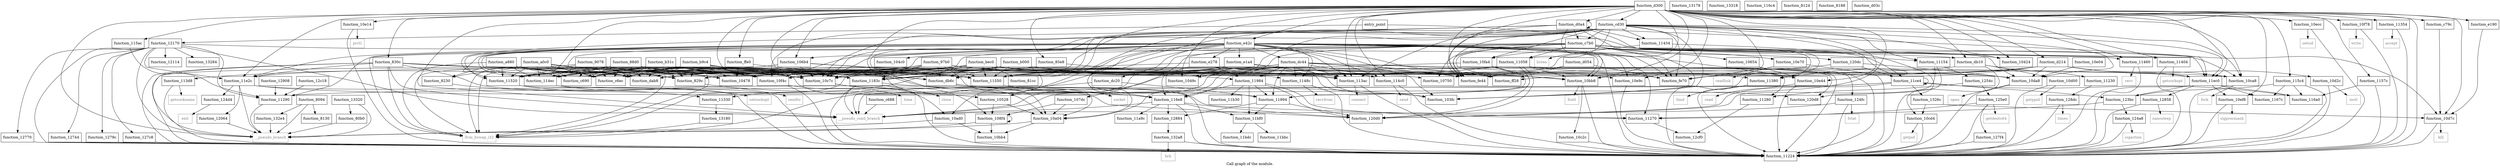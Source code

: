 digraph "Call graph of the module." {
  label="Call graph of the module.";
  node [shape=record];

  Node_function_db6c [label="{function_db6c}"];
  Node_function_10e14 [label="{function_10e14}"];
  Node_function_10e44 [label="{function_10e44}"];
  Node_function_dc20 [label="{function_dc20}"];
  Node_function_dc44 [label="{function_dc44}"];
  Node_function_10424 [label="{function_10424}"];
  Node_function_10e70 [label="{function_10e70}"];
  Node_function_10e9c [label="{function_10e9c}"];
  Node_function_e190 [label="{function_e190}"];
  Node_function_10c2c [label="{function_10c2c}"];
  Node_function_e1a4 [label="{function_e1a4}"];
  Node_function_10d2c [label="{function_10d2c}"];
  Node_function_10478 [label="{function_10478}"];
  Node_function_10c7c [label="{function_10c7c}"];
  Node_function_10ecc [label="{function_10ecc}"];
  Node_function_106b4 [label="{function_106b4}"];
  Node_function_db10 [label="{function_db10}"];
  Node_function_10750 [label="{function_10750}"];
  Node_function_11380 [label="{function_11380}"];
  Node_function_dab8 [label="{function_dab8}"];
  Node_function_e278 [label="{function_e278}"];
  Node_function_10ef8 [label="{function_10ef8}"];
  Node_function_e42c [label="{function_e42c}"];
  Node_function_107dc [label="{function_107dc}"];
  Node_function_fe44 [label="{function_fe44}"];
  Node_function_113ac [label="{function_113ac}"];
  Node_function_1049c [label="{function_1049c}"];
  Node_function_10ca8 [label="{function_10ca8}"];
  Node_function_10f4c [label="{function_10f4c}"];
  Node_function_113d8 [label="{function_113d8}"];
  Node_function_104c0 [label="{function_104c0}"];
  Node_function_10f78 [label="{function_10f78}"];
  Node_function_108f4 [label="{function_108f4}"];
  Node_function_10fa4 [label="{function_10fa4}"];
  Node_function_11058 [label="{function_11058}"];
  Node_function_10a04 [label="{function_10a04}"];
  Node_function_11154 [label="{function_11154}"];
  Node_function_11330 [label="{function_11330}"];
  Node_function_10d7c [label="{function_10d7c}"];
  Node_function_fe70 [label="{function_fe70}"];
  Node_function_ff28 [label="{function_ff28}"];
  Node_function_10528 [label="{function_10528}"];
  Node_function_10cd4 [label="{function_10cd4}"];
  Node_function_11224 [label="{function_11224}"];
  Node_function_10ad0 [label="{function_10ad0}"];
  Node_function_11230 [label="{function_11230}"];
  Node_function_10bb4 [label="{function_10bb4}"];
  Node_function_11270 [label="{function_11270}"];
  Node_function_10bb8 [label="{function_10bb8}"];
  Node_function_11280 [label="{function_11280}"];
  Node_function_10da8 [label="{function_10da8}"];
  Node_function_11354 [label="{function_11354}"];
  Node_function_10e04 [label="{function_10e04}"];
  Node_function_ffe0 [label="{function_ffe0}"];
  Node_function_103fc [label="{function_103fc}"];
  Node_function_10654 [label="{function_10654}"];
  Node_function_10d00 [label="{function_10d00}"];
  Node_function_11290 [label="{function_11290}"];
  Node_function_114ec [label="{function_114ec}"];
  Node_function_11520 [label="{function_11520}"];
  Node_function_11550 [label="{function_11550}"];
  Node_function_1157c [label="{function_1157c}"];
  Node_function_115ac [label="{function_115ac}"];
  Node_function_115c4 [label="{function_115c4}"];
  Node_function_11460 [label="{function_11460}"];
  Node_function_1148c [label="{function_1148c}"];
  Node_function_114c0 [label="{function_114c0}"];
  Node_function_120dc [label="{function_120dc}"];
  Node_function_12114 [label="{function_12114}"];
  Node_function_12170 [label="{function_12170}"];
  Node_function_123bc [label="{function_123bc}"];
  Node_function_124a8 [label="{function_124a8}"];
  Node_function_124d4 [label="{function_124d4}"];
  Node_function_124fc [label="{function_124fc}"];
  Node_function_1254c [label="{function_1254c}"];
  Node_function_125e0 [label="{function_125e0}"];
  Node_function_1279c [label="{function_1279c}"];
  Node_function_127c8 [label="{function_127c8}"];
  Node_function_127f4 [label="{function_127f4}"];
  Node_function_12858 [label="{function_12858}"];
  Node_function_12884 [label="{function_12884}"];
  Node_function_128dc [label="{function_128dc}"];
  Node_function_12908 [label="{function_12908}"];
  Node_function_12c18 [label="{function_12c18}"];
  Node_function_12cf0 [label="{function_12cf0}"];
  Node_function_13178 [label="{function_13178}"];
  Node_function_13180 [label="{function_13180}"];
  Node_function_1326c [label="{function_1326c}"];
  Node_function_13284 [label="{function_13284}"];
  Node_function_132a8 [label="{function_132a8}"];
  Node_function_132e4 [label="{function_132e4}"];
  Node_function_13318 [label="{function_13318}"];
  Node_function_13320 [label="{function_13320}"];
  Node_fcntl [color="gray50", fontcolor="gray50", label="{fcntl}"];
  Node_close [color="gray50", fontcolor="gray50", label="{close}"];
  Node_fork [color="gray50", fontcolor="gray50", label="{fork}"];
  Node_getpid [color="gray50", fontcolor="gray50", label="{getpid}"];
  Node_getppid [color="gray50", fontcolor="gray50", label="{getppid}"];
  Node_ioctl [color="gray50", fontcolor="gray50", label="{ioctl}"];
  Node_kill [color="gray50", fontcolor="gray50", label="{kill}"];
  Node_open [color="gray50", fontcolor="gray50", label="{open}"];
  Node_prctl [color="gray50", fontcolor="gray50", label="{prctl}"];
  Node_read [color="gray50", fontcolor="gray50", label="{read}"];
  Node_readlink [color="gray50", fontcolor="gray50", label="{readlink}"];
  Node_setsid [color="gray50", fontcolor="gray50", label="{setsid}"];
  Node_sigprocmask [color="gray50", fontcolor="gray50", label="{sigprocmask}"];
  Node_time [color="gray50", fontcolor="gray50", label="{time}"];
  Node_write [color="gray50", fontcolor="gray50", label="{write}"];
  Node_accept [color="gray50", fontcolor="gray50", label="{accept}"];
  Node_bind [color="gray50", fontcolor="gray50", label="{bind}"];
  Node_connect [color="gray50", fontcolor="gray50", label="{connect}"];
  Node_getsockname [color="gray50", fontcolor="gray50", label="{getsockname}"];
  Node_getsockopt [color="gray50", fontcolor="gray50", label="{getsockopt}"];
  Node_listen [color="gray50", fontcolor="gray50", label="{listen}"];
  Node_recv [color="gray50", fontcolor="gray50", label="{recv}"];
  Node_recvfrom [color="gray50", fontcolor="gray50", label="{recvfrom}"];
  Node_send [color="gray50", fontcolor="gray50", label="{send}"];
  Node_sendto [color="gray50", fontcolor="gray50", label="{sendto}"];
  Node_setsockopt [color="gray50", fontcolor="gray50", label="{setsockopt}"];
  Node_socket [color="gray50", fontcolor="gray50", label="{socket}"];
  Node_sigaction [color="gray50", fontcolor="gray50", label="{sigaction}"];
  Node_exit [color="gray50", fontcolor="gray50", label="{exit}"];
  Node_fstat [color="gray50", fontcolor="gray50", label="{fstat}"];
  Node_getdents64 [color="gray50", fontcolor="gray50", label="{getdents64}"];
  Node_nanosleep [color="gray50", fontcolor="gray50", label="{nanosleep}"];
  Node_times [color="gray50", fontcolor="gray50", label="{times}"];
  Node_brk [color="gray50", fontcolor="gray50", label="{brk}"];
  Node_llvm_bswap_i32 [color="gray50", fontcolor="gray50", label="{llvm_bswap_i32}"];
  Node_function_12770 [label="{function_12770}"];
  Node_function_11404 [label="{function_11404}"];
  Node_function_11434 [label="{function_11434}"];
  Node_function_1167c [label="{function_1167c}"];
  Node_function_116a0 [label="{function_116a0}"];
  Node_function_116c4 [label="{function_116c4}"];
  Node_function_116e8 [label="{function_116e8}"];
  Node_function_1183c [label="{function_1183c}"];
  Node_function_11894 [label="{function_11894}"];
  Node_function_11984 [label="{function_11984}"];
  Node_function_11a9c [label="{function_11a9c}"];
  Node_function_11b30 [label="{function_11b30}"];
  Node_function_11bbc [label="{function_11bbc}"];
  Node_function_11bdc [label="{function_11bdc}"];
  Node_function_11bf0 [label="{function_11bf0}"];
  Node_function_11ce4 [label="{function_11ce4}"];
  Node_function_11e2c [label="{function_11e2c}"];
  Node_function_11ec0 [label="{function_11ec0}"];
  Node_function_12064 [label="{function_12064}"];
  Node_function_120d0 [label="{function_120d0}"];
  Node_function_12744 [label="{function_12744}"];
  Node_function_120d8 [label="{function_120d8}"];
  Node___pseudo_branch [color="gray50", fontcolor="gray50", label="{__pseudo_branch}"];
  Node___pseudo_cond_branch [color="gray50", fontcolor="gray50", label="{__pseudo_cond_branch}"];
  Node_function_8094 [label="{function_8094}"];
  Node_function_80b0 [label="{function_80b0}"];
  Node_function_8124 [label="{function_8124}"];
  Node_function_8130 [label="{function_8130}"];
  Node_function_8188 [label="{function_8188}"];
  Node_entry_point [label="{entry_point}"];
  Node_function_81cc [label="{function_81cc}"];
  Node_function_8230 [label="{function_8230}"];
  Node_function_829c [label="{function_829c}"];
  Node_function_830c [label="{function_830c}"];
  Node_function_85e8 [label="{function_85e8}"];
  Node_function_88d0 [label="{function_88d0}"];
  Node_function_9078 [label="{function_9078}"];
  Node_function_97b0 [label="{function_97b0}"];
  Node_function_a0c0 [label="{function_a0c0}"];
  Node_function_a880 [label="{function_a880}"];
  Node_function_b000 [label="{function_b000}"];
  Node_function_b31c [label="{function_b31c}"];
  Node_function_b9c4 [label="{function_b9c4}"];
  Node_function_bec0 [label="{function_bec0}"];
  Node_function_c688 [label="{function_c688}"];
  Node_function_c690 [label="{function_c690}"];
  Node_function_c6ec [label="{function_c6ec}"];
  Node_function_c79c [label="{function_c79c}"];
  Node_function_c7b0 [label="{function_c7b0}"];
  Node_function_cd30 [label="{function_cd30}"];
  Node_function_d03c [label="{function_d03c}"];
  Node_function_d054 [label="{function_d054}"];
  Node_function_d0a4 [label="{function_d0a4}"];
  Node_function_d214 [label="{function_d214}"];
  Node_function_d300 [label="{function_d300}"];
  Node_function_db6c -> Node_function_10a04;
  Node_function_db6c -> Node_function_11270;
  Node_function_db6c -> Node_function_103fc;
  Node_function_10e14 -> Node_function_11224;
  Node_function_10e14 -> Node_prctl;
  Node_function_10e44 -> Node_function_11224;
  Node_function_10e44 -> Node_read;
  Node_function_dc20 -> Node_function_11894;
  Node_function_dc20 -> Node___pseudo_cond_branch;
  Node_function_dc44 -> Node_function_10e9c;
  Node_function_dc44 -> Node_function_10c7c;
  Node_function_dc44 -> Node_function_dab8;
  Node_function_dc44 -> Node_function_113ac;
  Node_function_dc44 -> Node_function_1049c;
  Node_function_dc44 -> Node_function_10a04;
  Node_function_dc44 -> Node_function_10bb8;
  Node_function_dc44 -> Node_function_103fc;
  Node_function_dc44 -> Node_function_11550;
  Node_function_dc44 -> Node_function_1148c;
  Node_function_dc44 -> Node_function_114c0;
  Node_function_dc44 -> Node_function_1183c;
  Node_function_dc44 -> Node_function_11894;
  Node_function_dc44 -> Node_function_11984;
  Node_function_dc44 -> Node_function_11ec0;
  Node_function_dc44 -> Node___pseudo_cond_branch;
  Node_function_10e70 -> Node_function_11224;
  Node_function_10e70 -> Node_readlink;
  Node_function_10e9c -> Node_function_11224;
  Node_function_e190 -> Node_function_10d7c;
  Node_function_10c2c -> Node_function_11224;
  Node_function_e1a4 -> Node_function_113ac;
  Node_function_e1a4 -> Node_function_1049c;
  Node_function_e1a4 -> Node_function_10bb8;
  Node_function_e1a4 -> Node_function_11550;
  Node_function_e1a4 -> Node___pseudo_cond_branch;
  Node_function_10d2c -> Node_function_11224;
  Node_function_10d2c -> Node_ioctl;
  Node_function_10c7c -> Node_function_11224;
  Node_function_10c7c -> Node_close;
  Node_function_10ecc -> Node_function_11224;
  Node_function_10ecc -> Node_setsid;
  Node_function_106b4 -> Node_function_10c7c;
  Node_function_106b4 -> Node_function_113ac;
  Node_function_106b4 -> Node_function_113d8;
  Node_function_106b4 -> Node_function_11224;
  Node_function_106b4 -> Node_function_11550;
  Node_function_db10 -> Node_function_10f4c;
  Node_function_db10 -> Node_function_10cd4;
  Node_function_db10 -> Node_function_11230;
  Node_function_db10 -> Node_function_10d00;
  Node_function_11380 -> Node_function_11224;
  Node_function_11380 -> Node_bind;
  Node_function_e278 -> Node_function_10478;
  Node_function_e278 -> Node_function_103fc;
  Node_function_e278 -> Node_function_116e8;
  Node_function_e278 -> Node_function_11984;
  Node_function_10ef8 -> Node_function_11224;
  Node_function_10ef8 -> Node_sigprocmask;
  Node_function_e42c -> Node_function_dc20;
  Node_function_e42c -> Node_function_dc44;
  Node_function_e42c -> Node_function_10e9c;
  Node_function_e42c -> Node_function_e1a4;
  Node_function_e42c -> Node_function_10c7c;
  Node_function_e42c -> Node_function_106b4;
  Node_function_e42c -> Node_function_db10;
  Node_function_e42c -> Node_function_dab8;
  Node_function_e42c -> Node_function_e278;
  Node_function_e42c -> Node_function_fe44;
  Node_function_e42c -> Node_function_113ac;
  Node_function_e42c -> Node_function_10ca8;
  Node_function_e42c -> Node_function_10f4c;
  Node_function_e42c -> Node_function_104c0;
  Node_function_e42c -> Node_function_10a04;
  Node_function_e42c -> Node_function_fe70;
  Node_function_e42c -> Node_function_ff28;
  Node_function_e42c -> Node_function_11224;
  Node_function_e42c -> Node_function_10ad0;
  Node_function_e42c -> Node_function_11270;
  Node_function_e42c -> Node_function_10bb8;
  Node_function_e42c -> Node_function_11280;
  Node_function_e42c -> Node_function_114ec;
  Node_function_e42c -> Node_function_11520;
  Node_function_e42c -> Node_function_11550;
  Node_function_e42c -> Node_function_11460;
  Node_function_e42c -> Node_function_1148c;
  Node_function_e42c -> Node_function_114c0;
  Node_function_e42c -> Node_llvm_bswap_i32;
  Node_function_e42c -> Node_function_11404;
  Node_function_e42c -> Node_function_1183c;
  Node_function_e42c -> Node_function_11e2c;
  Node_function_e42c -> Node_function_c690;
  Node_function_e42c -> Node_function_c6ec;
  Node_function_107dc -> Node_function_108f4;
  Node_function_107dc -> Node_function_10a04;
  Node_function_113ac -> Node_function_11224;
  Node_function_113ac -> Node_connect;
  Node_function_10ca8 -> Node_function_11224;
  Node_function_10ca8 -> Node_fork;
  Node_function_10f4c -> Node_function_11224;
  Node_function_10f4c -> Node_time;
  Node_function_113d8 -> Node_function_11224;
  Node_function_113d8 -> Node_getsockname;
  Node_function_10f78 -> Node_function_11224;
  Node_function_10f78 -> Node_write;
  Node_function_108f4 -> Node_function_108f4;
  Node_function_108f4 -> Node_function_10bb4;
  Node_function_108f4 -> Node___pseudo_branch;
  Node_function_10fa4 -> Node_function_10c7c;
  Node_function_10fa4 -> Node_function_11224;
  Node_function_10fa4 -> Node_function_11894;
  Node_function_10fa4 -> Node_function_120d0;
  Node_function_10fa4 -> Node_function_120d8;
  Node_function_11058 -> Node_function_10c7c;
  Node_function_11058 -> Node_function_11224;
  Node_function_11058 -> Node_function_10bb8;
  Node_function_11058 -> Node_function_10da8;
  Node_function_11058 -> Node_function_124fc;
  Node_function_11058 -> Node_function_116e8;
  Node_function_11058 -> Node_function_1183c;
  Node_function_11058 -> Node_function_11894;
  Node_function_11058 -> Node_function_120d0;
  Node_function_10a04 -> Node_function_10bb4;
  Node_function_10a04 -> Node___pseudo_branch;
  Node_function_11154 -> Node_function_1254c;
  Node_function_11154 -> Node_function_120d0;
  Node_function_11154 -> Node_function_120d8;
  Node_function_11330 -> Node_function_13180;
  Node_function_10d7c -> Node_function_11224;
  Node_function_10d7c -> Node_kill;
  Node_function_10528 -> Node_function_108f4;
  Node_function_10528 -> Node_function_10a04;
  Node_function_10cd4 -> Node_function_11224;
  Node_function_10cd4 -> Node_getpid;
  Node_function_10ad0 -> Node_function_10bb4;
  Node_function_10ad0 -> Node___pseudo_branch;
  Node_function_11230 -> Node_function_128dc;
  Node_function_11270 -> Node_function_12cf0;
  Node_function_10bb8 -> Node_function_10c2c;
  Node_function_10bb8 -> Node_function_11224;
  Node_function_10bb8 -> Node_fcntl;
  Node_function_11280 -> Node_function_12cf0;
  Node_function_10da8 -> Node_function_11224;
  Node_function_10da8 -> Node_open;
  Node_function_11354 -> Node_function_11224;
  Node_function_11354 -> Node_accept;
  Node_function_10e04 -> Node_function_10da8;
  Node_function_ffe0 -> Node_function_10478;
  Node_function_ffe0 -> Node_function_116e8;
  Node_function_10654 -> Node_function_10e44;
  Node_function_10d00 -> Node_function_11224;
  Node_function_10d00 -> Node_getppid;
  Node_function_11290 -> Node___pseudo_branch;
  Node_function_114ec -> Node_function_11224;
  Node_function_114ec -> Node_sendto;
  Node_function_11520 -> Node_function_11224;
  Node_function_11520 -> Node_setsockopt;
  Node_function_11550 -> Node_function_11224;
  Node_function_11550 -> Node_socket;
  Node_function_1157c -> Node_function_11224;
  Node_function_1157c -> Node_function_116a0;
  Node_function_115ac -> Node_function_11290;
  Node_function_115c4 -> Node_function_11224;
  Node_function_115c4 -> Node_function_123bc;
  Node_function_115c4 -> Node_function_1167c;
  Node_function_115c4 -> Node_function_116a0;
  Node_function_11460 -> Node_function_11224;
  Node_function_11460 -> Node_recv;
  Node_function_1148c -> Node_function_11224;
  Node_function_1148c -> Node_recvfrom;
  Node_function_114c0 -> Node_function_11224;
  Node_function_114c0 -> Node_send;
  Node_function_120dc -> Node_function_10bb8;
  Node_function_120dc -> Node_function_10da8;
  Node_function_120dc -> Node_function_11ce4;
  Node_function_12170 -> Node_function_11224;
  Node_function_12170 -> Node_function_11290;
  Node_function_12170 -> Node_function_120dc;
  Node_function_12170 -> Node_function_12114;
  Node_function_12170 -> Node_function_1279c;
  Node_function_12170 -> Node_function_127c8;
  Node_function_12170 -> Node_function_13284;
  Node_function_12170 -> Node_function_12770;
  Node_function_12170 -> Node_function_11e2c;
  Node_function_12170 -> Node_function_12744;
  Node_function_12170 -> Node___pseudo_branch;
  Node_function_12170 -> Node___pseudo_cond_branch;
  Node_function_123bc -> Node_function_11270;
  Node_function_123bc -> Node_function_124a8;
  Node_function_124a8 -> Node_function_11224;
  Node_function_124a8 -> Node_sigaction;
  Node_function_124d4 -> Node_exit;
  Node_function_124fc -> Node_function_11224;
  Node_function_124fc -> Node_fstat;
  Node_function_124fc -> Node___pseudo_cond_branch;
  Node_function_1254c -> Node_function_11280;
  Node_function_1254c -> Node_function_125e0;
  Node_function_125e0 -> Node_function_11224;
  Node_function_125e0 -> Node_function_11270;
  Node_function_125e0 -> Node_function_127f4;
  Node_function_125e0 -> Node_getdents64;
  Node_function_1279c -> Node_function_11224;
  Node_function_127c8 -> Node_function_11224;
  Node_function_127f4 -> Node_function_11224;
  Node_function_12858 -> Node_function_11224;
  Node_function_12858 -> Node_nanosleep;
  Node_function_12884 -> Node_function_132a8;
  Node_function_128dc -> Node_function_11224;
  Node_function_128dc -> Node_times;
  Node_function_12908 -> Node_function_11290;
  Node_function_12c18 -> Node_function_11290;
  Node_function_13180 -> Node_llvm_bswap_i32;
  Node_function_1326c -> Node_function_10d7c;
  Node_function_1326c -> Node_function_10cd4;
  Node_function_132a8 -> Node_function_11224;
  Node_function_132a8 -> Node_brk;
  Node_function_132e4 -> Node___pseudo_branch;
  Node_function_13320 -> Node___pseudo_branch;
  Node_function_13320 -> Node_function_80b0;
  Node_function_12770 -> Node_function_11224;
  Node_function_11404 -> Node_function_11224;
  Node_function_11404 -> Node_getsockopt;
  Node_function_11434 -> Node_function_11224;
  Node_function_11434 -> Node_listen;
  Node_function_116e8 -> Node_function_11224;
  Node_function_116e8 -> Node_function_12884;
  Node_function_116e8 -> Node_function_11a9c;
  Node_function_116e8 -> Node_function_11bf0;
  Node_function_116e8 -> Node_function_120d0;
  Node_function_116e8 -> Node___pseudo_cond_branch;
  Node_function_1183c -> Node_function_108f4;
  Node_function_1183c -> Node_function_11224;
  Node_function_1183c -> Node_function_116e8;
  Node_function_1183c -> Node___pseudo_cond_branch;
  Node_function_11894 -> Node_function_12884;
  Node_function_11894 -> Node_function_11bf0;
  Node_function_11894 -> Node_function_120d0;
  Node_function_11984 -> Node_function_11270;
  Node_function_11984 -> Node_function_116e8;
  Node_function_11984 -> Node_function_11894;
  Node_function_11984 -> Node_function_11b30;
  Node_function_11984 -> Node_function_11bf0;
  Node_function_11984 -> Node_function_120d0;
  Node_function_11bf0 -> Node_function_11bbc;
  Node_function_11bf0 -> Node_function_11bdc;
  Node_function_11ce4 -> Node_function_11290;
  Node_function_11ce4 -> Node_function_123bc;
  Node_function_11ce4 -> Node_function_1326c;
  Node_function_11ce4 -> Node_function_116a0;
  Node_function_11ce4 -> Node_function_11ce4;
  Node_function_11ce4 -> Node_function_120d0;
  Node_function_11ce4 -> Node___pseudo_cond_branch;
  Node_function_11e2c -> Node_function_124d4;
  Node_function_11e2c -> Node_function_12064;
  Node_function_11e2c -> Node_function_120d0;
  Node_function_11e2c -> Node_function_120d8;
  Node_function_11e2c -> Node___pseudo_branch;
  Node_function_11ec0 -> Node_function_10ef8;
  Node_function_11ec0 -> Node_function_11224;
  Node_function_11ec0 -> Node_function_123bc;
  Node_function_11ec0 -> Node_function_12858;
  Node_function_11ec0 -> Node_function_1167c;
  Node_function_11ec0 -> Node_function_116a0;
  Node_function_12064 -> Node___pseudo_branch;
  Node_function_12744 -> Node_function_11224;
  Node_function_8094 -> Node_function_132e4;
  Node_function_8094 -> Node___pseudo_branch;
  Node_function_8094 -> Node_function_8130;
  Node_function_80b0 -> Node___pseudo_branch;
  Node_entry_point -> Node_function_12170;
  Node_entry_point -> Node_function_11ce4;
  Node_function_8230 -> Node_function_11330;
  Node_function_829c -> Node_function_10528;
  Node_function_830c -> Node_function_10478;
  Node_function_830c -> Node_function_10ca8;
  Node_function_830c -> Node_function_11224;
  Node_function_830c -> Node_llvm_bswap_i32;
  Node_function_830c -> Node_function_1183c;
  Node_function_830c -> Node_function_11894;
  Node_function_830c -> Node_function_11e2c;
  Node_function_830c -> Node___pseudo_branch;
  Node_function_830c -> Node___pseudo_cond_branch;
  Node_function_85e8 -> Node_function_1183c;
  Node_function_85e8 -> Node_function_11984;
  Node_function_88d0 -> Node_function_db6c;
  Node_function_88d0 -> Node_function_10478;
  Node_function_88d0 -> Node_function_10c7c;
  Node_function_88d0 -> Node_function_dab8;
  Node_function_88d0 -> Node_function_10f4c;
  Node_function_88d0 -> Node_function_114ec;
  Node_function_88d0 -> Node_function_11520;
  Node_function_88d0 -> Node_function_11550;
  Node_function_88d0 -> Node_llvm_bswap_i32;
  Node_function_88d0 -> Node_function_1183c;
  Node_function_88d0 -> Node_function_829c;
  Node_function_88d0 -> Node_function_c690;
  Node_function_88d0 -> Node_function_c6ec;
  Node_function_9078 -> Node_function_db6c;
  Node_function_9078 -> Node_function_10c7c;
  Node_function_9078 -> Node_function_dab8;
  Node_function_9078 -> Node_function_10f4c;
  Node_function_9078 -> Node_function_114ec;
  Node_function_9078 -> Node_function_11520;
  Node_function_9078 -> Node_function_11550;
  Node_function_9078 -> Node_llvm_bswap_i32;
  Node_function_9078 -> Node_function_1183c;
  Node_function_9078 -> Node_function_829c;
  Node_function_9078 -> Node_function_c690;
  Node_function_9078 -> Node_function_c6ec;
  Node_function_97b0 -> Node_function_db6c;
  Node_function_97b0 -> Node_function_10c7c;
  Node_function_97b0 -> Node_function_dab8;
  Node_function_97b0 -> Node_function_113ac;
  Node_function_97b0 -> Node_function_10f4c;
  Node_function_97b0 -> Node_function_10bb8;
  Node_function_97b0 -> Node_function_114ec;
  Node_function_97b0 -> Node_function_11520;
  Node_function_97b0 -> Node_function_11550;
  Node_function_97b0 -> Node_function_1148c;
  Node_function_97b0 -> Node_llvm_bswap_i32;
  Node_function_97b0 -> Node_function_116e8;
  Node_function_97b0 -> Node_function_1183c;
  Node_function_97b0 -> Node_function_829c;
  Node_function_97b0 -> Node_function_c690;
  Node_function_97b0 -> Node_function_c6ec;
  Node_function_a0c0 -> Node_function_db6c;
  Node_function_a0c0 -> Node_function_10c7c;
  Node_function_a0c0 -> Node_function_dab8;
  Node_function_a0c0 -> Node_function_10f4c;
  Node_function_a0c0 -> Node_function_114ec;
  Node_function_a0c0 -> Node_function_11520;
  Node_function_a0c0 -> Node_function_11550;
  Node_function_a0c0 -> Node_llvm_bswap_i32;
  Node_function_a0c0 -> Node_function_1183c;
  Node_function_a0c0 -> Node_function_8230;
  Node_function_a0c0 -> Node_function_829c;
  Node_function_a0c0 -> Node_function_c690;
  Node_function_a0c0 -> Node_function_c6ec;
  Node_function_a880 -> Node_function_10c7c;
  Node_function_a880 -> Node_function_dab8;
  Node_function_a880 -> Node_function_10f4c;
  Node_function_a880 -> Node_function_114ec;
  Node_function_a880 -> Node_function_11520;
  Node_function_a880 -> Node_function_11550;
  Node_function_a880 -> Node_llvm_bswap_i32;
  Node_function_a880 -> Node_function_1183c;
  Node_function_a880 -> Node_function_8230;
  Node_function_a880 -> Node_function_829c;
  Node_function_a880 -> Node_function_c690;
  Node_function_a880 -> Node_function_c6ec;
  Node_function_b000 -> Node_function_db6c;
  Node_function_b000 -> Node_function_11380;
  Node_function_b000 -> Node_function_dab8;
  Node_function_b000 -> Node_function_113ac;
  Node_function_b000 -> Node_function_10f4c;
  Node_function_b000 -> Node_function_11550;
  Node_function_b000 -> Node_function_114c0;
  Node_function_b000 -> Node_llvm_bswap_i32;
  Node_function_b000 -> Node_function_1183c;
  Node_function_b000 -> Node_function_829c;
  Node_function_b31c -> Node_function_db6c;
  Node_function_b31c -> Node_function_10c7c;
  Node_function_b31c -> Node_function_dab8;
  Node_function_b31c -> Node_function_10f4c;
  Node_function_b31c -> Node_function_114ec;
  Node_function_b31c -> Node_function_11520;
  Node_function_b31c -> Node_function_11550;
  Node_function_b31c -> Node_llvm_bswap_i32;
  Node_function_b31c -> Node_function_1183c;
  Node_function_b31c -> Node_function_829c;
  Node_function_b31c -> Node_function_c690;
  Node_function_b31c -> Node_function_c6ec;
  Node_function_b9c4 -> Node_function_10478;
  Node_function_b9c4 -> Node_function_10c7c;
  Node_function_b9c4 -> Node_function_dab8;
  Node_function_b9c4 -> Node_function_fe44;
  Node_function_b9c4 -> Node_function_10f4c;
  Node_function_b9c4 -> Node_function_ff28;
  Node_function_b9c4 -> Node_function_114ec;
  Node_function_b9c4 -> Node_function_11520;
  Node_function_b9c4 -> Node_function_11550;
  Node_function_b9c4 -> Node_llvm_bswap_i32;
  Node_function_b9c4 -> Node_function_1183c;
  Node_function_b9c4 -> Node_function_829c;
  Node_function_b9c4 -> Node_function_c690;
  Node_function_b9c4 -> Node_function_c6ec;
  Node_function_bec0 -> Node_function_db6c;
  Node_function_bec0 -> Node_function_10e44;
  Node_function_bec0 -> Node_function_10478;
  Node_function_bec0 -> Node_function_10c7c;
  Node_function_bec0 -> Node_function_10750;
  Node_function_bec0 -> Node_function_dab8;
  Node_function_bec0 -> Node_function_fe44;
  Node_function_bec0 -> Node_function_10f4c;
  Node_function_bec0 -> Node_function_11330;
  Node_function_bec0 -> Node_function_fe70;
  Node_function_bec0 -> Node_function_ff28;
  Node_function_bec0 -> Node_function_10da8;
  Node_function_bec0 -> Node_function_103fc;
  Node_function_bec0 -> Node_function_114ec;
  Node_function_bec0 -> Node_function_11520;
  Node_function_bec0 -> Node_function_11550;
  Node_function_bec0 -> Node_function_1183c;
  Node_function_bec0 -> Node_function_81cc;
  Node_function_bec0 -> Node_function_829c;
  Node_function_bec0 -> Node_function_c690;
  Node_function_bec0 -> Node_function_c6ec;
  Node_function_c688 -> Node___pseudo_cond_branch;
  Node_function_c79c -> Node_function_10d7c;
  Node_function_c7b0 -> Node_function_10424;
  Node_function_c7b0 -> Node_function_10e70;
  Node_function_c7b0 -> Node_function_10c7c;
  Node_function_c7b0 -> Node_function_10750;
  Node_function_c7b0 -> Node_function_107dc;
  Node_function_c7b0 -> Node_function_fe44;
  Node_function_c7b0 -> Node_function_1049c;
  Node_function_c7b0 -> Node_function_10fa4;
  Node_function_c7b0 -> Node_function_11058;
  Node_function_c7b0 -> Node_function_11154;
  Node_function_c7b0 -> Node_function_10d7c;
  Node_function_c7b0 -> Node_function_fe70;
  Node_function_c7b0 -> Node_function_ff28;
  Node_function_c7b0 -> Node_function_10528;
  Node_function_c7b0 -> Node_function_10da8;
  Node_function_c7b0 -> Node_function_103fc;
  Node_function_c7b0 -> Node_function_10654;
  Node_function_c7b0 -> Node_function_11290;
  Node_function_c7b0 -> Node_function_11ec0;
  Node_function_cd30 -> Node_function_10e44;
  Node_function_cd30 -> Node_function_10424;
  Node_function_cd30 -> Node_function_10c7c;
  Node_function_cd30 -> Node_function_11380;
  Node_function_cd30 -> Node_function_fe44;
  Node_function_cd30 -> Node_function_1049c;
  Node_function_cd30 -> Node_function_10ca8;
  Node_function_cd30 -> Node_function_10f4c;
  Node_function_cd30 -> Node_function_10fa4;
  Node_function_cd30 -> Node_function_11058;
  Node_function_cd30 -> Node_function_10a04;
  Node_function_cd30 -> Node_function_11154;
  Node_function_cd30 -> Node_function_fe70;
  Node_function_cd30 -> Node_function_ff28;
  Node_function_cd30 -> Node_function_10528;
  Node_function_cd30 -> Node_function_10da8;
  Node_function_cd30 -> Node_function_103fc;
  Node_function_cd30 -> Node_function_11550;
  Node_function_cd30 -> Node_function_11434;
  Node_function_cd30 -> Node_function_116e8;
  Node_function_cd30 -> Node_function_11ec0;
  Node_function_cd30 -> Node_function_c7b0;
  Node_function_d054 -> Node_function_fe44;
  Node_function_d054 -> Node_function_fe70;
  Node_function_d054 -> Node_function_ff28;
  Node_function_d0a4 -> Node_function_10c7c;
  Node_function_d0a4 -> Node_function_11380;
  Node_function_d0a4 -> Node_function_113ac;
  Node_function_d0a4 -> Node_function_11224;
  Node_function_d0a4 -> Node_function_10bb8;
  Node_function_d0a4 -> Node_function_11520;
  Node_function_d0a4 -> Node_function_11550;
  Node_function_d0a4 -> Node_function_11434;
  Node_function_d0a4 -> Node_function_11ec0;
  Node_function_d0a4 -> Node_function_c7b0;
  Node_function_d0a4 -> Node_function_d0a4;
  Node_function_d214 -> Node_function_10d2c;
  Node_function_d214 -> Node_function_fe44;
  Node_function_d214 -> Node_function_10ca8;
  Node_function_d214 -> Node_function_fe70;
  Node_function_d214 -> Node_function_ff28;
  Node_function_d214 -> Node_function_10da8;
  Node_function_d214 -> Node_function_11e2c;
  Node_function_d214 -> Node_function_11ec0;
  Node_function_d300 -> Node_function_db6c;
  Node_function_d300 -> Node_function_10e14;
  Node_function_d300 -> Node_function_10424;
  Node_function_d300 -> Node_function_10e9c;
  Node_function_d300 -> Node_function_e190;
  Node_function_d300 -> Node_function_10c7c;
  Node_function_d300 -> Node_function_10ecc;
  Node_function_d300 -> Node_function_106b4;
  Node_function_d300 -> Node_function_db10;
  Node_function_d300 -> Node_function_dab8;
  Node_function_d300 -> Node_function_10ef8;
  Node_function_d300 -> Node_function_e42c;
  Node_function_d300 -> Node_function_fe44;
  Node_function_d300 -> Node_function_113ac;
  Node_function_d300 -> Node_function_1049c;
  Node_function_d300 -> Node_function_10ca8;
  Node_function_d300 -> Node_function_10f78;
  Node_function_d300 -> Node_function_10a04;
  Node_function_d300 -> Node_function_10d7c;
  Node_function_d300 -> Node_function_fe70;
  Node_function_d300 -> Node_function_ff28;
  Node_function_d300 -> Node_function_11224;
  Node_function_d300 -> Node_function_10ad0;
  Node_function_d300 -> Node_function_10bb8;
  Node_function_d300 -> Node_function_11354;
  Node_function_d300 -> Node_function_ffe0;
  Node_function_d300 -> Node_function_103fc;
  Node_function_d300 -> Node_function_11550;
  Node_function_d300 -> Node_function_1157c;
  Node_function_d300 -> Node_function_115ac;
  Node_function_d300 -> Node_function_115c4;
  Node_function_d300 -> Node_function_11460;
  Node_function_d300 -> Node_function_114c0;
  Node_function_d300 -> Node_function_11404;
  Node_function_d300 -> Node_function_11e2c;
  Node_function_d300 -> Node_function_11ec0;
  Node_function_d300 -> Node___pseudo_branch;
  Node_function_d300 -> Node___pseudo_cond_branch;
  Node_function_d300 -> Node_function_830c;
  Node_function_d300 -> Node_function_85e8;
  Node_function_d300 -> Node_function_c79c;
  Node_function_d300 -> Node_function_cd30;
  Node_function_d300 -> Node_function_d0a4;
  Node_function_d300 -> Node_function_d214;
}
